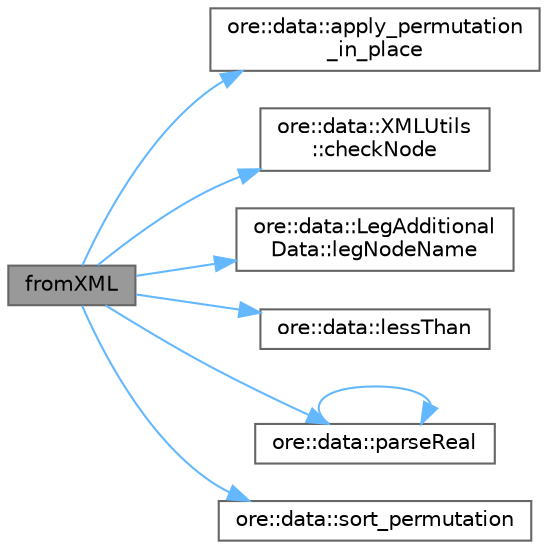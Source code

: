 digraph "fromXML"
{
 // INTERACTIVE_SVG=YES
 // LATEX_PDF_SIZE
  bgcolor="transparent";
  edge [fontname=Helvetica,fontsize=10,labelfontname=Helvetica,labelfontsize=10];
  node [fontname=Helvetica,fontsize=10,shape=box,height=0.2,width=0.4];
  rankdir="LR";
  Node1 [label="fromXML",height=0.2,width=0.4,color="gray40", fillcolor="grey60", style="filled", fontcolor="black",tooltip=" "];
  Node1 -> Node2 [color="steelblue1",style="solid"];
  Node2 [label="ore::data::apply_permutation\l_in_place",height=0.2,width=0.4,color="grey40", fillcolor="white", style="filled",URL="$group__utilities.html#gae54653600a7ab88d65c78fb0bf411f65",tooltip=" "];
  Node1 -> Node3 [color="steelblue1",style="solid"];
  Node3 [label="ore::data::XMLUtils\l::checkNode",height=0.2,width=0.4,color="grey40", fillcolor="white", style="filled",URL="$classore_1_1data_1_1_x_m_l_utils.html#a37c092916f4bdf10d4fbf6bb9e474db7",tooltip=" "];
  Node1 -> Node4 [color="steelblue1",style="solid"];
  Node4 [label="ore::data::LegAdditional\lData::legNodeName",height=0.2,width=0.4,color="grey40", fillcolor="white", style="filled",URL="$classore_1_1data_1_1_leg_additional_data.html#a3d64443d0286cde7f8dc6bc41efb78d0",tooltip=" "];
  Node1 -> Node5 [color="steelblue1",style="solid"];
  Node5 [label="ore::data::lessThan",height=0.2,width=0.4,color="grey40", fillcolor="white", style="filled",URL="$namespaceore_1_1data.html#add3996b2ca19d9eb59565994859fd993",tooltip=" "];
  Node1 -> Node6 [color="steelblue1",style="solid"];
  Node6 [label="ore::data::parseReal",height=0.2,width=0.4,color="grey40", fillcolor="white", style="filled",URL="$group__utilities.html#gad1db2a68f9a73667c3b4084d63955bdd",tooltip="Convert text to Real."];
  Node6 -> Node6 [color="steelblue1",style="solid"];
  Node1 -> Node7 [color="steelblue1",style="solid"];
  Node7 [label="ore::data::sort_permutation",height=0.2,width=0.4,color="grey40", fillcolor="white", style="filled",URL="$group__utilities.html#gaef094ac95292f453925a12cb574c19e8",tooltip=" "];
}

